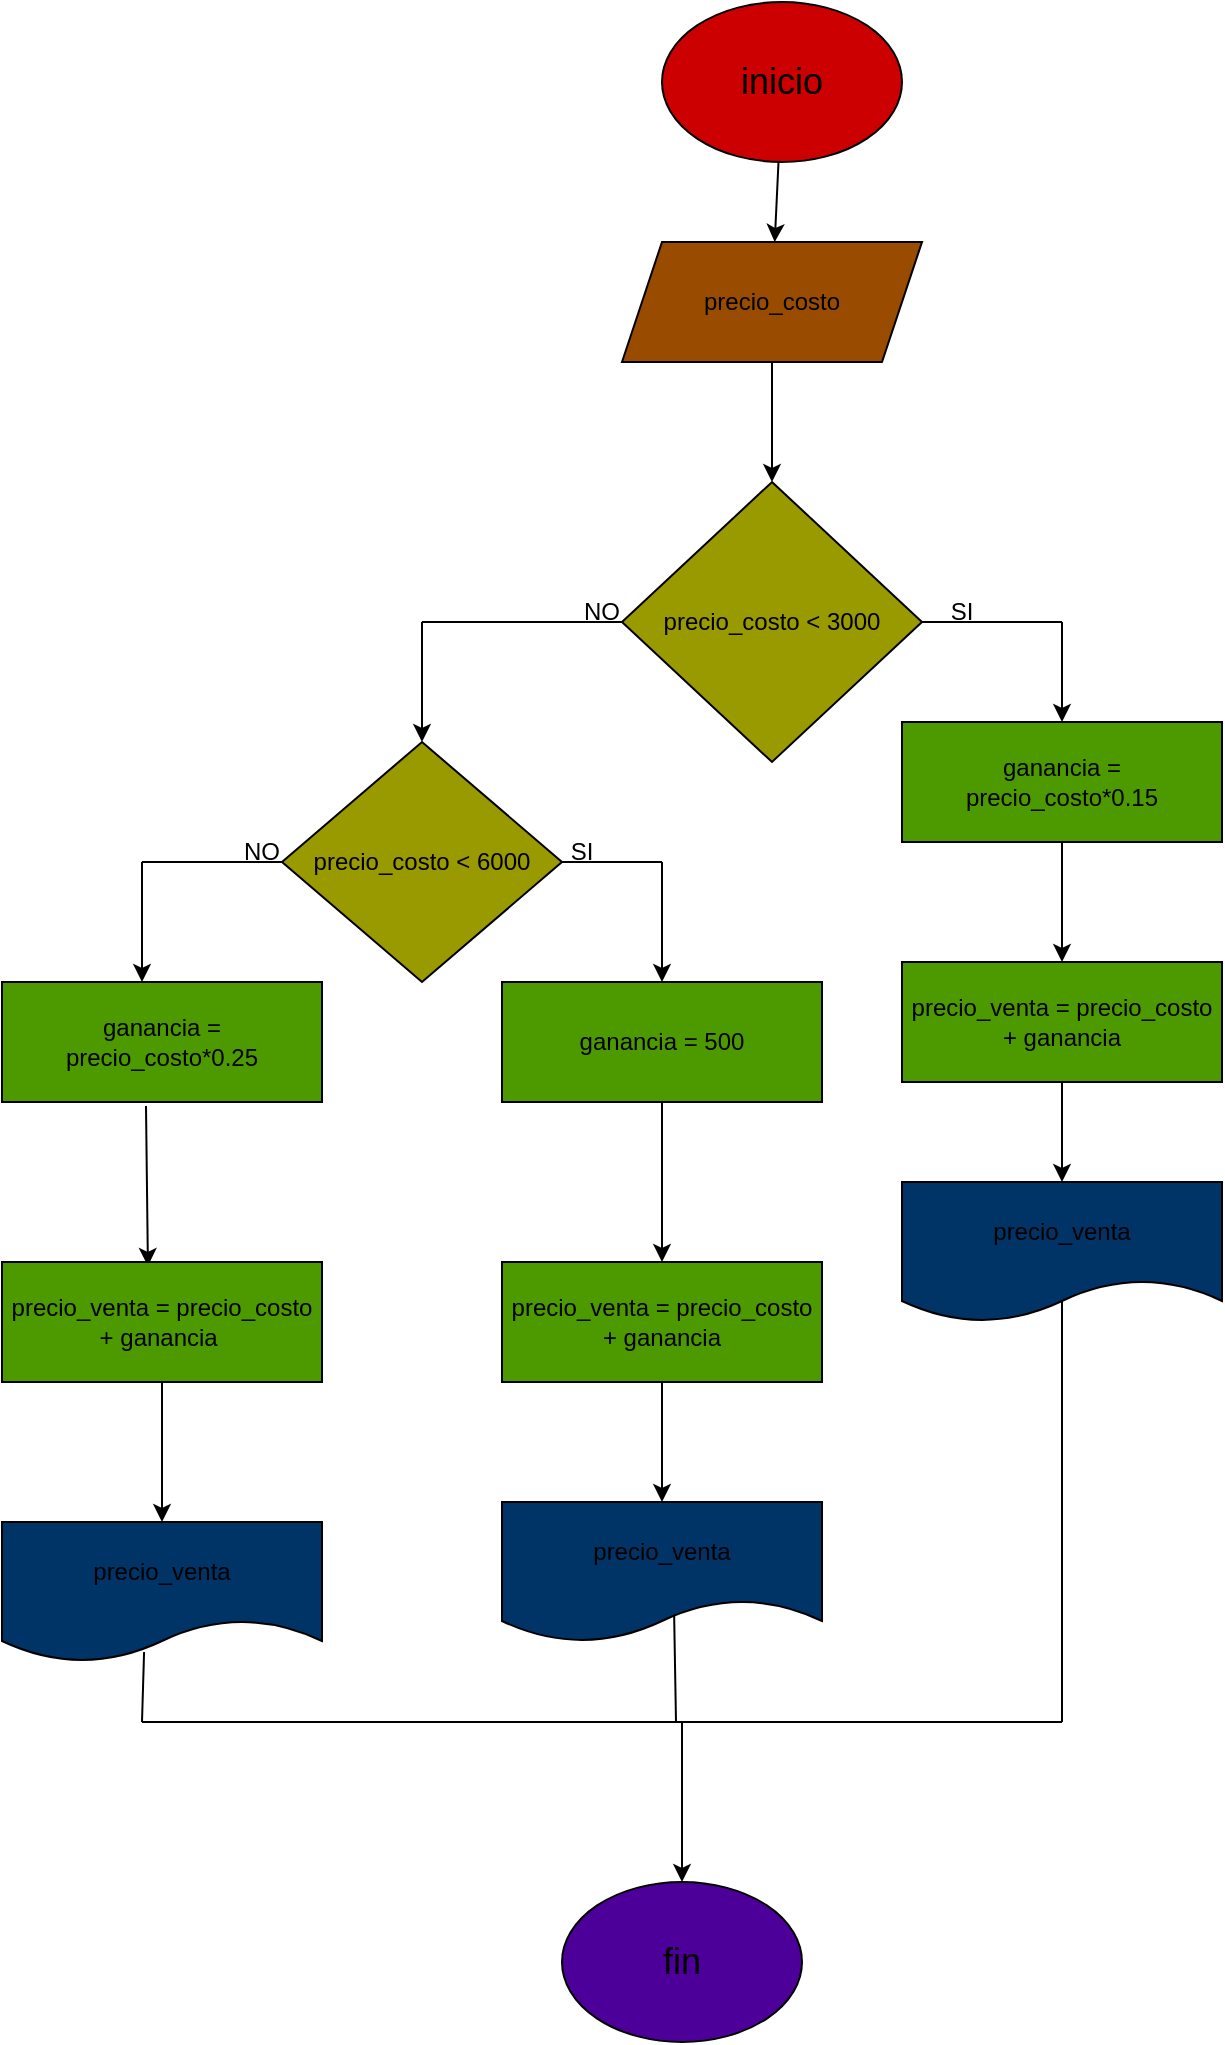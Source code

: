 <mxfile>
    <diagram id="NLMDHoBanwYtWH5jQuBU" name="Página-1">
        <mxGraphModel dx="1704" dy="411" grid="1" gridSize="10" guides="1" tooltips="1" connect="1" arrows="1" fold="1" page="1" pageScale="1" pageWidth="827" pageHeight="1169" math="0" shadow="0">
            <root>
                <mxCell id="0"/>
                <mxCell id="1" parent="0"/>
                <mxCell id="5" value="" style="edgeStyle=none;html=1;" edge="1" parent="1" source="2" target="4">
                    <mxGeometry relative="1" as="geometry"/>
                </mxCell>
                <mxCell id="2" value="&lt;font style=&quot;font-size: 18px;&quot;&gt;inicio&lt;/font&gt;" style="ellipse;whiteSpace=wrap;html=1;fillColor=#CC0000;" vertex="1" parent="1">
                    <mxGeometry x="160" y="20" width="120" height="80" as="geometry"/>
                </mxCell>
                <mxCell id="7" value="" style="edgeStyle=none;html=1;" edge="1" parent="1" source="4" target="6">
                    <mxGeometry relative="1" as="geometry"/>
                </mxCell>
                <mxCell id="4" value="precio_costo" style="shape=parallelogram;perimeter=parallelogramPerimeter;whiteSpace=wrap;html=1;fixedSize=1;fillColor=#994C00;" vertex="1" parent="1">
                    <mxGeometry x="140" y="140" width="150" height="60" as="geometry"/>
                </mxCell>
                <mxCell id="6" value="precio_costo &amp;lt; 3000" style="rhombus;whiteSpace=wrap;html=1;fillColor=#999900;" vertex="1" parent="1">
                    <mxGeometry x="140" y="260" width="150" height="140" as="geometry"/>
                </mxCell>
                <mxCell id="8" value="" style="endArrow=none;html=1;exitX=1;exitY=0.5;exitDx=0;exitDy=0;" edge="1" parent="1" source="6">
                    <mxGeometry width="50" height="50" relative="1" as="geometry">
                        <mxPoint x="310" y="340" as="sourcePoint"/>
                        <mxPoint x="360" y="330" as="targetPoint"/>
                    </mxGeometry>
                </mxCell>
                <mxCell id="13" value="" style="edgeStyle=none;html=1;" edge="1" parent="1" source="10" target="12">
                    <mxGeometry relative="1" as="geometry"/>
                </mxCell>
                <mxCell id="10" value="ganancia = precio_costo*0.15" style="rounded=0;whiteSpace=wrap;html=1;fillColor=#4D9900;" vertex="1" parent="1">
                    <mxGeometry x="280" y="380" width="160" height="60" as="geometry"/>
                </mxCell>
                <mxCell id="11" value="" style="endArrow=classic;html=1;" edge="1" parent="1" target="10">
                    <mxGeometry width="50" height="50" relative="1" as="geometry">
                        <mxPoint x="360" y="330" as="sourcePoint"/>
                        <mxPoint x="360" y="290" as="targetPoint"/>
                    </mxGeometry>
                </mxCell>
                <mxCell id="16" value="" style="edgeStyle=none;html=1;" edge="1" parent="1" source="12" target="15">
                    <mxGeometry relative="1" as="geometry"/>
                </mxCell>
                <mxCell id="12" value="precio_venta = precio_costo + ganancia" style="rounded=0;whiteSpace=wrap;html=1;fillColor=#4D9900;" vertex="1" parent="1">
                    <mxGeometry x="280" y="500" width="160" height="60" as="geometry"/>
                </mxCell>
                <mxCell id="15" value="precio_venta" style="shape=document;whiteSpace=wrap;html=1;boundedLbl=1;rounded=0;fillColor=#003366;" vertex="1" parent="1">
                    <mxGeometry x="280" y="610" width="160" height="70" as="geometry"/>
                </mxCell>
                <mxCell id="17" value="" style="endArrow=none;html=1;exitX=0;exitY=0.5;exitDx=0;exitDy=0;" edge="1" parent="1" source="6">
                    <mxGeometry width="50" height="50" relative="1" as="geometry">
                        <mxPoint x="310" y="370" as="sourcePoint"/>
                        <mxPoint x="40" y="330" as="targetPoint"/>
                    </mxGeometry>
                </mxCell>
                <mxCell id="18" value="" style="endArrow=classic;html=1;entryX=0.5;entryY=0;entryDx=0;entryDy=0;" edge="1" parent="1" target="19">
                    <mxGeometry width="50" height="50" relative="1" as="geometry">
                        <mxPoint x="40" y="330" as="sourcePoint"/>
                        <mxPoint x="40" y="380" as="targetPoint"/>
                    </mxGeometry>
                </mxCell>
                <mxCell id="19" value="precio_costo &amp;lt; 6000" style="rhombus;whiteSpace=wrap;html=1;fillColor=#999900;" vertex="1" parent="1">
                    <mxGeometry x="-30" y="390" width="140" height="120" as="geometry"/>
                </mxCell>
                <mxCell id="20" value="" style="endArrow=none;html=1;exitX=1;exitY=0.5;exitDx=0;exitDy=0;" edge="1" parent="1" source="19">
                    <mxGeometry width="50" height="50" relative="1" as="geometry">
                        <mxPoint x="310" y="520" as="sourcePoint"/>
                        <mxPoint x="160" y="450" as="targetPoint"/>
                    </mxGeometry>
                </mxCell>
                <mxCell id="21" value="" style="endArrow=classic;html=1;" edge="1" parent="1">
                    <mxGeometry width="50" height="50" relative="1" as="geometry">
                        <mxPoint x="160" y="450" as="sourcePoint"/>
                        <mxPoint x="160" y="510" as="targetPoint"/>
                    </mxGeometry>
                </mxCell>
                <mxCell id="33" value="" style="edgeStyle=none;html=1;" edge="1" parent="1" source="22" target="32">
                    <mxGeometry relative="1" as="geometry"/>
                </mxCell>
                <mxCell id="22" value="ganancia = 500" style="rounded=0;whiteSpace=wrap;html=1;fillColor=#4D9900;" vertex="1" parent="1">
                    <mxGeometry x="80" y="510" width="160" height="60" as="geometry"/>
                </mxCell>
                <mxCell id="23" value="SI" style="text;html=1;strokeColor=none;fillColor=none;align=center;verticalAlign=middle;whiteSpace=wrap;rounded=0;" vertex="1" parent="1">
                    <mxGeometry x="280" y="310" width="60" height="30" as="geometry"/>
                </mxCell>
                <mxCell id="25" value="NO" style="text;html=1;strokeColor=none;fillColor=none;align=center;verticalAlign=middle;whiteSpace=wrap;rounded=0;" vertex="1" parent="1">
                    <mxGeometry x="100" y="310" width="60" height="30" as="geometry"/>
                </mxCell>
                <mxCell id="26" value="SI" style="text;html=1;strokeColor=none;fillColor=none;align=center;verticalAlign=middle;whiteSpace=wrap;rounded=0;" vertex="1" parent="1">
                    <mxGeometry x="90" y="430" width="60" height="30" as="geometry"/>
                </mxCell>
                <mxCell id="29" value="" style="endArrow=none;html=1;exitX=0;exitY=0.5;exitDx=0;exitDy=0;" edge="1" parent="1" source="19">
                    <mxGeometry width="50" height="50" relative="1" as="geometry">
                        <mxPoint x="310" y="460" as="sourcePoint"/>
                        <mxPoint x="-100" y="450" as="targetPoint"/>
                    </mxGeometry>
                </mxCell>
                <mxCell id="30" value="" style="endArrow=classic;html=1;" edge="1" parent="1">
                    <mxGeometry width="50" height="50" relative="1" as="geometry">
                        <mxPoint x="-100" y="450" as="sourcePoint"/>
                        <mxPoint x="-100" y="510" as="targetPoint"/>
                    </mxGeometry>
                </mxCell>
                <mxCell id="35" value="" style="edgeStyle=none;html=1;exitX=0.45;exitY=1.033;exitDx=0;exitDy=0;exitPerimeter=0;entryX=0.456;entryY=0.033;entryDx=0;entryDy=0;entryPerimeter=0;" edge="1" parent="1" source="31" target="36">
                    <mxGeometry relative="1" as="geometry">
                        <mxPoint x="-90" y="650" as="targetPoint"/>
                    </mxGeometry>
                </mxCell>
                <mxCell id="31" value="ganancia = precio_costo*0.25" style="rounded=0;whiteSpace=wrap;html=1;fillColor=#4D9900;" vertex="1" parent="1">
                    <mxGeometry x="-170" y="510" width="160" height="60" as="geometry"/>
                </mxCell>
                <mxCell id="47" value="" style="edgeStyle=none;html=1;" edge="1" parent="1" source="32" target="46">
                    <mxGeometry relative="1" as="geometry"/>
                </mxCell>
                <mxCell id="32" value="precio_venta = precio_costo + ganancia" style="whiteSpace=wrap;html=1;rounded=0;fillColor=#4D9900;" vertex="1" parent="1">
                    <mxGeometry x="80" y="650" width="160" height="60" as="geometry"/>
                </mxCell>
                <mxCell id="45" value="" style="edgeStyle=none;html=1;" edge="1" parent="1" source="36" target="44">
                    <mxGeometry relative="1" as="geometry"/>
                </mxCell>
                <mxCell id="36" value="precio_venta = precio_costo + ganancia&amp;nbsp;" style="rounded=0;whiteSpace=wrap;html=1;fillColor=#4D9900;" vertex="1" parent="1">
                    <mxGeometry x="-170" y="650" width="160" height="60" as="geometry"/>
                </mxCell>
                <mxCell id="37" value="NO" style="text;html=1;strokeColor=none;fillColor=none;align=center;verticalAlign=middle;whiteSpace=wrap;rounded=0;" vertex="1" parent="1">
                    <mxGeometry x="-70" y="430" width="60" height="30" as="geometry"/>
                </mxCell>
                <mxCell id="40" value="" style="endArrow=none;html=1;entryX=0.5;entryY=0.843;entryDx=0;entryDy=0;entryPerimeter=0;" edge="1" parent="1" target="15">
                    <mxGeometry width="50" height="50" relative="1" as="geometry">
                        <mxPoint x="360" y="880" as="sourcePoint"/>
                        <mxPoint x="367" y="660" as="targetPoint"/>
                    </mxGeometry>
                </mxCell>
                <mxCell id="43" value="" style="endArrow=none;html=1;" edge="1" parent="1">
                    <mxGeometry width="50" height="50" relative="1" as="geometry">
                        <mxPoint x="-100" y="880" as="sourcePoint"/>
                        <mxPoint x="360" y="880" as="targetPoint"/>
                    </mxGeometry>
                </mxCell>
                <mxCell id="44" value="precio_venta" style="shape=document;whiteSpace=wrap;html=1;boundedLbl=1;rounded=0;fillColor=#003366;" vertex="1" parent="1">
                    <mxGeometry x="-170" y="780" width="160" height="70" as="geometry"/>
                </mxCell>
                <mxCell id="46" value="precio_venta" style="shape=document;whiteSpace=wrap;html=1;boundedLbl=1;rounded=0;fillColor=#003366;" vertex="1" parent="1">
                    <mxGeometry x="80" y="770" width="160" height="70" as="geometry"/>
                </mxCell>
                <mxCell id="48" value="" style="endArrow=none;html=1;entryX=0.538;entryY=0.814;entryDx=0;entryDy=0;entryPerimeter=0;" edge="1" parent="1" target="46">
                    <mxGeometry width="50" height="50" relative="1" as="geometry">
                        <mxPoint x="167" y="880" as="sourcePoint"/>
                        <mxPoint x="167" y="830" as="targetPoint"/>
                    </mxGeometry>
                </mxCell>
                <mxCell id="50" value="" style="endArrow=none;html=1;entryX=0.444;entryY=0.929;entryDx=0;entryDy=0;entryPerimeter=0;" edge="1" parent="1" target="44">
                    <mxGeometry width="50" height="50" relative="1" as="geometry">
                        <mxPoint x="-100" y="880" as="sourcePoint"/>
                        <mxPoint x="-100" y="850" as="targetPoint"/>
                    </mxGeometry>
                </mxCell>
                <mxCell id="51" value="" style="endArrow=classic;html=1;" edge="1" parent="1">
                    <mxGeometry width="50" height="50" relative="1" as="geometry">
                        <mxPoint x="170" y="880" as="sourcePoint"/>
                        <mxPoint x="170" y="960" as="targetPoint"/>
                    </mxGeometry>
                </mxCell>
                <mxCell id="52" value="&lt;font style=&quot;font-size: 18px;&quot;&gt;fin&lt;/font&gt;" style="ellipse;whiteSpace=wrap;html=1;fillColor=#4C0099;" vertex="1" parent="1">
                    <mxGeometry x="110" y="960" width="120" height="80" as="geometry"/>
                </mxCell>
            </root>
        </mxGraphModel>
    </diagram>
</mxfile>